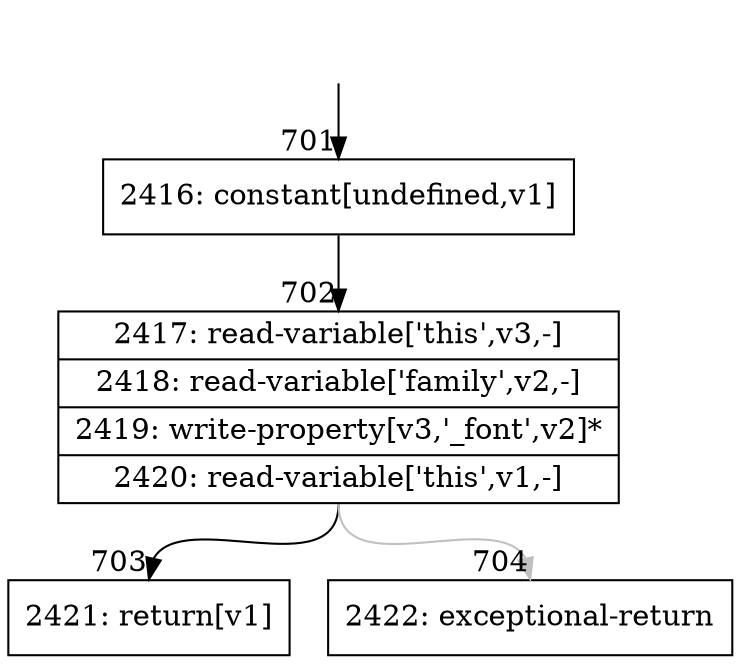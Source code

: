 digraph {
rankdir="TD"
BB_entry58[shape=none,label=""];
BB_entry58 -> BB701 [tailport=s, headport=n, headlabel="    701"]
BB701 [shape=record label="{2416: constant[undefined,v1]}" ] 
BB701 -> BB702 [tailport=s, headport=n, headlabel="      702"]
BB702 [shape=record label="{2417: read-variable['this',v3,-]|2418: read-variable['family',v2,-]|2419: write-property[v3,'_font',v2]*|2420: read-variable['this',v1,-]}" ] 
BB702 -> BB703 [tailport=s, headport=n, headlabel="      703"]
BB702 -> BB704 [tailport=s, headport=n, color=gray, headlabel="      704"]
BB703 [shape=record label="{2421: return[v1]}" ] 
BB704 [shape=record label="{2422: exceptional-return}" ] 
//#$~ 705
}
